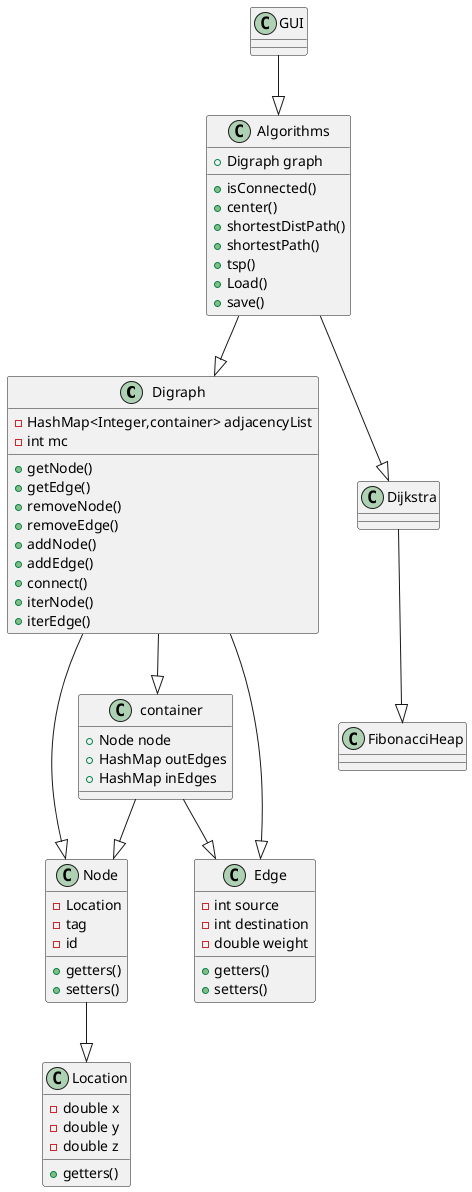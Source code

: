 @startuml
'https://plantuml.com/class-diagram

class Digraph
class Node
class Edge
class Algorithms
class Dijkstra
class FibonacciHeap
class Location
class GUI
class container



Digraph --|> Node
Digraph --|> Edge
Digraph --|> container
container --|> Node
container --|> Edge
Node --|> Location
Algorithms --|> Digraph
Algorithms --|> Dijkstra
Dijkstra --|> FibonacciHeap
GUI --|> Algorithms


class Node {
-Location
-tag
-id
+getters()
+setters()

}
class Algorithms{
+Digraph graph
+isConnected()
+center()
+shortestDistPath()
+shortestPath()
+tsp()
+Load()
+save()

}
class Edge{
-int source
-int destination
-double weight
+getters()
+setters()

}

class Digraph{
-HashMap<Integer,container> adjacencyList
-int mc
+getNode()
+getEdge()
+removeNode()
+removeEdge()
+addNode()
+addEdge()
+connect()
+iterNode()
+iterEdge()
}


class Location {
-double x
-double y
-double z
+getters()
}

class container{
+Node node
+HashMap outEdges
+HashMap inEdges
}



@enduml
